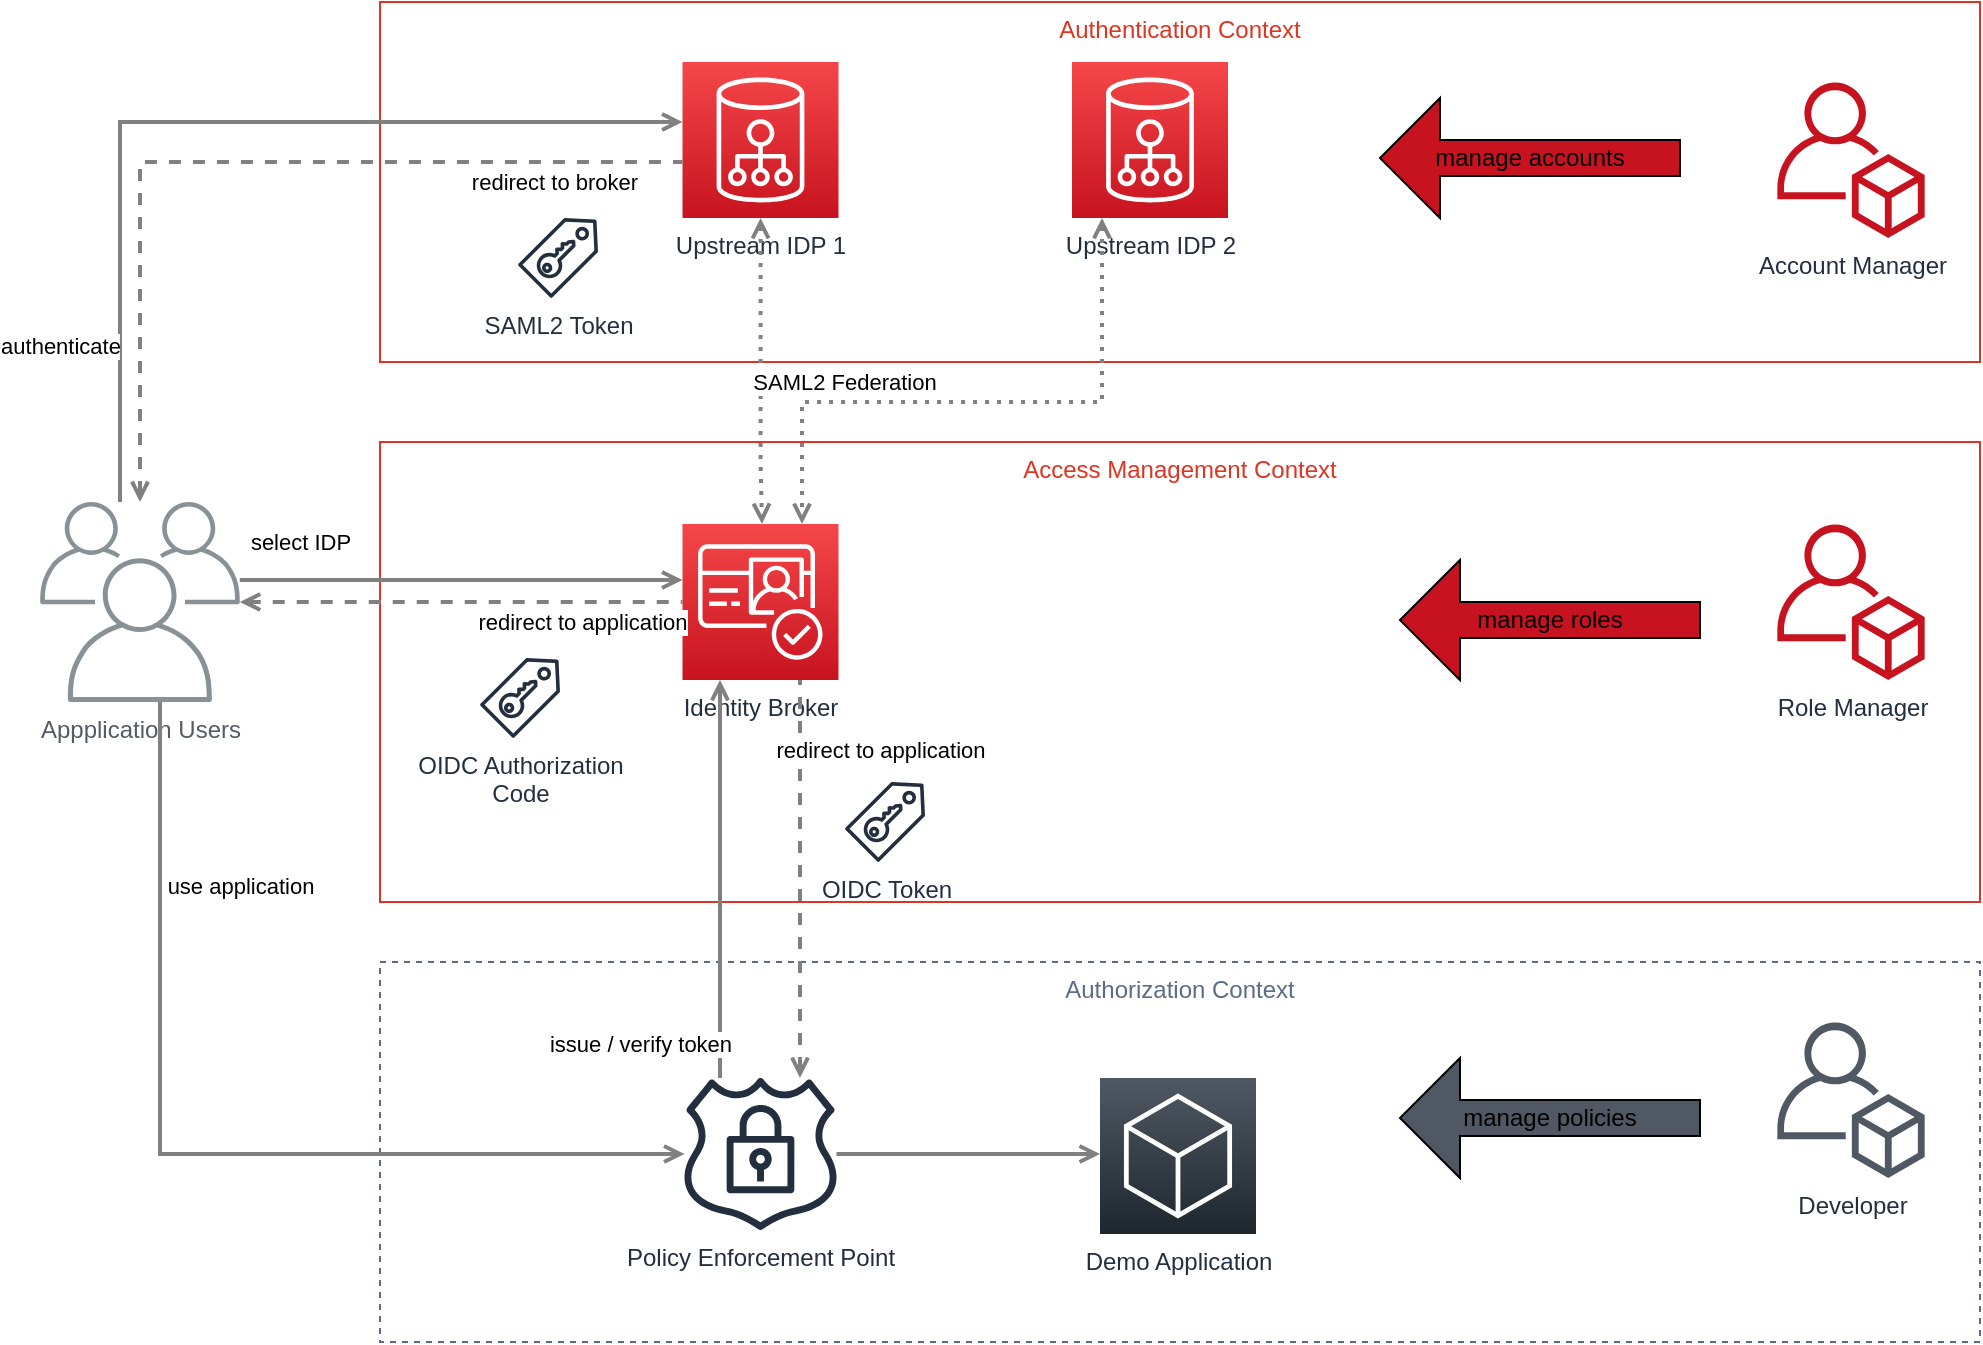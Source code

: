 <mxfile version="13.1.3" type="device"><diagram id="Ht1M8jgEwFfnCIfOTk4-" name="Page-1"><mxGraphModel dx="1422" dy="760" grid="1" gridSize="10" guides="1" tooltips="1" connect="1" arrows="1" fold="1" page="1" pageScale="1" pageWidth="1169" pageHeight="827" math="0" shadow="0"><root><mxCell id="0"/><mxCell id="1" parent="0"/><mxCell id="FM8Gkn-DOZlGeOm8y2Sj-51" value="Authentication Context" style="fillColor=none;strokeColor=#DD3522;verticalAlign=top;fontStyle=0;fontColor=#DD3522;" vertex="1" parent="1"><mxGeometry x="200" y="40" width="800" height="180" as="geometry"/></mxCell><mxCell id="FM8Gkn-DOZlGeOm8y2Sj-50" value="Authorization Context" style="fillColor=none;strokeColor=#5A6C86;dashed=1;verticalAlign=top;fontStyle=0;fontColor=#5A6C86;" vertex="1" parent="1"><mxGeometry x="200" y="520" width="800" height="190" as="geometry"/></mxCell><mxCell id="FM8Gkn-DOZlGeOm8y2Sj-52" value="Access Management Context" style="fillColor=none;strokeColor=#DD3522;verticalAlign=top;fontStyle=0;fontColor=#DD3522;" vertex="1" parent="1"><mxGeometry x="200" y="260" width="800" height="230" as="geometry"/></mxCell><mxCell id="FM8Gkn-DOZlGeOm8y2Sj-3" value="Identity Broker" style="outlineConnect=0;fontColor=#232F3E;gradientColor=#F54749;gradientDirection=north;fillColor=#C7131F;strokeColor=#ffffff;dashed=0;verticalLabelPosition=bottom;verticalAlign=top;align=center;html=1;fontSize=12;fontStyle=0;aspect=fixed;shape=mxgraph.aws4.resourceIcon;resIcon=mxgraph.aws4.cognito;labelBackgroundColor=#ffffff;" vertex="1" parent="1"><mxGeometry x="351.25" y="301" width="78" height="78" as="geometry"/></mxCell><mxCell id="FM8Gkn-DOZlGeOm8y2Sj-6" value="Upstream IDP 1" style="outlineConnect=0;fontColor=#232F3E;gradientColor=#F54749;gradientDirection=north;fillColor=#C7131F;strokeColor=#ffffff;dashed=0;verticalLabelPosition=bottom;verticalAlign=top;align=center;html=1;fontSize=12;fontStyle=0;aspect=fixed;shape=mxgraph.aws4.resourceIcon;resIcon=mxgraph.aws4.cloud_directory;labelBackgroundColor=#ffffff;" vertex="1" parent="1"><mxGeometry x="351.25" y="70" width="78" height="78" as="geometry"/></mxCell><mxCell id="FM8Gkn-DOZlGeOm8y2Sj-7" value="Upstream IDP 2" style="outlineConnect=0;fontColor=#232F3E;gradientColor=#F54749;gradientDirection=north;fillColor=#C7131F;strokeColor=#ffffff;dashed=0;verticalLabelPosition=bottom;verticalAlign=top;align=center;html=1;fontSize=12;fontStyle=0;aspect=fixed;shape=mxgraph.aws4.resourceIcon;resIcon=mxgraph.aws4.cloud_directory;labelBackgroundColor=#ffffff;" vertex="1" parent="1"><mxGeometry x="546" y="70" width="78" height="78" as="geometry"/></mxCell><mxCell id="FM8Gkn-DOZlGeOm8y2Sj-15" style="edgeStyle=orthogonalEdgeStyle;rounded=0;orthogonalLoop=1;jettySize=auto;html=1;startArrow=open;startFill=0;endArrow=open;endFill=0;strokeWidth=2;strokeColor=#808080;dashed=1;dashPattern=1 2;" edge="1" parent="1" source="FM8Gkn-DOZlGeOm8y2Sj-6" target="FM8Gkn-DOZlGeOm8y2Sj-3"><mxGeometry relative="1" as="geometry"><Array as="points"><mxPoint x="390" y="270"/><mxPoint x="391" y="270"/></Array><mxPoint x="571.25" y="208" as="sourcePoint"/><mxPoint x="391.25" y="290" as="targetPoint"/></mxGeometry></mxCell><mxCell id="UEzPUAAOIrF-is8g5C7q-130" value="SAML2 Federation" style="edgeStyle=orthogonalEdgeStyle;rounded=0;orthogonalLoop=1;jettySize=auto;html=1;startArrow=open;startFill=0;endArrow=open;endFill=0;strokeWidth=2;strokeColor=#808080;dashed=1;dashPattern=1 2;" parent="1" source="FM8Gkn-DOZlGeOm8y2Sj-7" target="FM8Gkn-DOZlGeOm8y2Sj-3" edge="1"><mxGeometry x="0.459" y="-10" relative="1" as="geometry"><Array as="points"><mxPoint x="561" y="240"/><mxPoint x="411" y="240"/></Array><mxPoint x="721.25" y="210" as="sourcePoint"/><mxPoint x="301.25" y="269" as="targetPoint"/><mxPoint as="offset"/></mxGeometry></mxCell><mxCell id="FM8Gkn-DOZlGeOm8y2Sj-20" value="Appplication Users" style="outlineConnect=0;gradientColor=none;fontColor=#545B64;strokeColor=none;fillColor=#879196;dashed=0;verticalLabelPosition=bottom;verticalAlign=top;align=center;html=1;fontSize=12;fontStyle=0;aspect=fixed;shape=mxgraph.aws4.illustration_users;pointerEvents=1" vertex="1" parent="1"><mxGeometry x="30" y="290" width="100" height="100" as="geometry"/></mxCell><mxCell id="FM8Gkn-DOZlGeOm8y2Sj-24" value="SAML2 Token" style="outlineConnect=0;fontColor=#232F3E;gradientColor=none;fillColor=#232F3E;strokeColor=none;dashed=0;verticalLabelPosition=bottom;verticalAlign=top;align=center;html=1;fontSize=12;fontStyle=0;aspect=fixed;pointerEvents=1;shape=mxgraph.aws4.saml_token;" vertex="1" parent="1"><mxGeometry x="269" y="148" width="40" height="40" as="geometry"/></mxCell><mxCell id="FM8Gkn-DOZlGeOm8y2Sj-25" value="Demo Application" style="gradientDirection=north;outlineConnect=0;fontColor=#232F3E;gradientColor=#505863;fillColor=#1E262E;strokeColor=#ffffff;dashed=0;verticalLabelPosition=bottom;verticalAlign=top;align=center;html=1;fontSize=12;fontStyle=0;aspect=fixed;shape=mxgraph.aws4.resourceIcon;resIcon=mxgraph.aws4.general;" vertex="1" parent="1"><mxGeometry x="560" y="578" width="78" height="78" as="geometry"/></mxCell><mxCell id="FM8Gkn-DOZlGeOm8y2Sj-26" value="Policy Enforcement Point" style="outlineConnect=0;fontColor=#232F3E;gradientColor=none;fillColor=#232F3E;strokeColor=none;dashed=0;verticalLabelPosition=bottom;verticalAlign=top;align=center;html=1;fontSize=12;fontStyle=0;aspect=fixed;pointerEvents=1;shape=mxgraph.aws4.ssl_padlock;" vertex="1" parent="1"><mxGeometry x="351.25" y="578" width="78" height="76" as="geometry"/></mxCell><mxCell id="FM8Gkn-DOZlGeOm8y2Sj-29" value="authenticate" style="edgeStyle=orthogonalEdgeStyle;rounded=0;orthogonalLoop=1;jettySize=auto;html=1;startArrow=none;startFill=0;endArrow=open;endFill=0;strokeWidth=2;strokeColor=#808080;" edge="1" parent="1" source="FM8Gkn-DOZlGeOm8y2Sj-20" target="FM8Gkn-DOZlGeOm8y2Sj-6"><mxGeometry x="-0.668" y="30" relative="1" as="geometry"><Array as="points"><mxPoint x="70" y="100"/></Array><mxPoint x="90" y="280" as="sourcePoint"/><mxPoint x="240" y="160" as="targetPoint"/><mxPoint as="offset"/></mxGeometry></mxCell><mxCell id="FM8Gkn-DOZlGeOm8y2Sj-30" style="edgeStyle=orthogonalEdgeStyle;rounded=0;orthogonalLoop=1;jettySize=auto;html=1;startArrow=none;startFill=0;endArrow=open;endFill=0;strokeWidth=2;strokeColor=#808080;" edge="1" parent="1" source="FM8Gkn-DOZlGeOm8y2Sj-20" target="FM8Gkn-DOZlGeOm8y2Sj-3"><mxGeometry relative="1" as="geometry"><Array as="points"><mxPoint x="240" y="329"/><mxPoint x="240" y="329"/></Array><mxPoint x="100" y="330" as="sourcePoint"/><mxPoint x="270" y="169" as="targetPoint"/></mxGeometry></mxCell><mxCell id="FM8Gkn-DOZlGeOm8y2Sj-34" value="select IDP" style="edgeLabel;html=1;align=center;verticalAlign=middle;resizable=0;points=[];" vertex="1" connectable="0" parent="FM8Gkn-DOZlGeOm8y2Sj-30"><mxGeometry x="-0.515" y="20" relative="1" as="geometry"><mxPoint x="-23.4" y="1" as="offset"/></mxGeometry></mxCell><mxCell id="FM8Gkn-DOZlGeOm8y2Sj-31" value="OIDC Token" style="outlineConnect=0;fontColor=#232F3E;gradientColor=none;fillColor=#232F3E;strokeColor=none;dashed=0;verticalLabelPosition=bottom;verticalAlign=top;align=center;html=1;fontSize=12;fontStyle=0;aspect=fixed;pointerEvents=1;shape=mxgraph.aws4.saml_token;" vertex="1" parent="1"><mxGeometry x="432.5" y="430" width="40" height="40" as="geometry"/></mxCell><mxCell id="FM8Gkn-DOZlGeOm8y2Sj-32" value="redirect to broker" style="edgeStyle=orthogonalEdgeStyle;rounded=0;orthogonalLoop=1;jettySize=auto;html=1;startArrow=open;startFill=0;endArrow=none;endFill=0;strokeWidth=2;strokeColor=#808080;dashed=1;" edge="1" parent="1" source="FM8Gkn-DOZlGeOm8y2Sj-20" target="FM8Gkn-DOZlGeOm8y2Sj-6"><mxGeometry x="0.707" y="-10" relative="1" as="geometry"><Array as="points"><mxPoint x="80" y="120"/></Array><mxPoint x="80" y="320" as="sourcePoint"/><mxPoint x="260" y="170" as="targetPoint"/><mxPoint as="offset"/></mxGeometry></mxCell><mxCell id="FM8Gkn-DOZlGeOm8y2Sj-33" style="edgeStyle=orthogonalEdgeStyle;rounded=0;orthogonalLoop=1;jettySize=auto;html=1;startArrow=open;startFill=0;endArrow=none;endFill=0;strokeWidth=2;strokeColor=#808080;dashed=1;" edge="1" parent="1" source="FM8Gkn-DOZlGeOm8y2Sj-20" target="FM8Gkn-DOZlGeOm8y2Sj-3"><mxGeometry relative="1" as="geometry"><Array as="points"><mxPoint x="240" y="340"/><mxPoint x="240" y="340"/></Array><mxPoint x="139.905" y="390" as="sourcePoint"/><mxPoint x="260" y="330" as="targetPoint"/></mxGeometry></mxCell><mxCell id="FM8Gkn-DOZlGeOm8y2Sj-35" value="redirect to application" style="edgeLabel;html=1;align=center;verticalAlign=middle;resizable=0;points=[];" vertex="1" connectable="0" parent="FM8Gkn-DOZlGeOm8y2Sj-33"><mxGeometry x="0.137" relative="1" as="geometry"><mxPoint x="44.6" y="10" as="offset"/></mxGeometry></mxCell><mxCell id="FM8Gkn-DOZlGeOm8y2Sj-36" style="edgeStyle=orthogonalEdgeStyle;rounded=0;orthogonalLoop=1;jettySize=auto;html=1;startArrow=none;startFill=0;endArrow=open;endFill=0;strokeWidth=2;strokeColor=#808080;" edge="1" parent="1" source="FM8Gkn-DOZlGeOm8y2Sj-20" target="FM8Gkn-DOZlGeOm8y2Sj-26"><mxGeometry relative="1" as="geometry"><Array as="points"><mxPoint x="90" y="616"/></Array><mxPoint x="139.905" y="390" as="sourcePoint"/><mxPoint x="370" y="640" as="targetPoint"/></mxGeometry></mxCell><mxCell id="FM8Gkn-DOZlGeOm8y2Sj-37" value="use application" style="edgeLabel;html=1;align=center;verticalAlign=middle;resizable=0;points=[];" vertex="1" connectable="0" parent="FM8Gkn-DOZlGeOm8y2Sj-36"><mxGeometry x="-0.515" y="20" relative="1" as="geometry"><mxPoint x="20" y="-27" as="offset"/></mxGeometry></mxCell><mxCell id="FM8Gkn-DOZlGeOm8y2Sj-40" style="edgeStyle=orthogonalEdgeStyle;rounded=0;orthogonalLoop=1;jettySize=auto;html=1;startArrow=none;startFill=0;endArrow=open;endFill=0;strokeWidth=2;strokeColor=#808080;" edge="1" parent="1" source="FM8Gkn-DOZlGeOm8y2Sj-26" target="FM8Gkn-DOZlGeOm8y2Sj-3"><mxGeometry relative="1" as="geometry"><Array as="points"><mxPoint x="370" y="440"/><mxPoint x="370" y="440"/></Array><mxPoint x="337.777" y="559" as="sourcePoint"/><mxPoint x="480" y="559" as="targetPoint"/></mxGeometry></mxCell><mxCell id="FM8Gkn-DOZlGeOm8y2Sj-41" value="issue / verify token" style="edgeLabel;html=1;align=center;verticalAlign=middle;resizable=0;points=[];" vertex="1" connectable="0" parent="FM8Gkn-DOZlGeOm8y2Sj-40"><mxGeometry x="0.012" y="1" relative="1" as="geometry"><mxPoint x="-39" y="83" as="offset"/></mxGeometry></mxCell><mxCell id="FM8Gkn-DOZlGeOm8y2Sj-42" style="edgeStyle=orthogonalEdgeStyle;rounded=0;orthogonalLoop=1;jettySize=auto;html=1;startArrow=open;startFill=0;endArrow=none;endFill=0;strokeWidth=2;strokeColor=#808080;dashed=1;" edge="1" parent="1" source="FM8Gkn-DOZlGeOm8y2Sj-26" target="FM8Gkn-DOZlGeOm8y2Sj-3"><mxGeometry relative="1" as="geometry"><Array as="points"><mxPoint x="410" y="400"/><mxPoint x="410" y="400"/></Array><mxPoint x="139.905" y="400" as="sourcePoint"/><mxPoint x="361.25" y="340" as="targetPoint"/></mxGeometry></mxCell><mxCell id="FM8Gkn-DOZlGeOm8y2Sj-43" value="redirect to application" style="edgeLabel;html=1;align=center;verticalAlign=middle;resizable=0;points=[];" vertex="1" connectable="0" parent="FM8Gkn-DOZlGeOm8y2Sj-42"><mxGeometry x="0.137" relative="1" as="geometry"><mxPoint x="40" y="-51" as="offset"/></mxGeometry></mxCell><mxCell id="FM8Gkn-DOZlGeOm8y2Sj-44" value="OIDC Authorization&lt;br&gt;Code" style="outlineConnect=0;fontColor=#232F3E;gradientColor=none;fillColor=#232F3E;strokeColor=none;dashed=0;verticalLabelPosition=bottom;verticalAlign=top;align=center;html=1;fontSize=12;fontStyle=0;aspect=fixed;pointerEvents=1;shape=mxgraph.aws4.saml_token;" vertex="1" parent="1"><mxGeometry x="250" y="368" width="40" height="40" as="geometry"/></mxCell><mxCell id="FM8Gkn-DOZlGeOm8y2Sj-45" style="edgeStyle=orthogonalEdgeStyle;rounded=0;orthogonalLoop=1;jettySize=auto;html=1;startArrow=none;startFill=0;endArrow=open;endFill=0;strokeWidth=2;strokeColor=#808080;" edge="1" parent="1" source="FM8Gkn-DOZlGeOm8y2Sj-26" target="FM8Gkn-DOZlGeOm8y2Sj-25"><mxGeometry relative="1" as="geometry"><Array as="points"><mxPoint x="550" y="616"/><mxPoint x="550" y="616"/></Array><mxPoint x="100" y="510" as="sourcePoint"/><mxPoint x="361.473" y="628" as="targetPoint"/></mxGeometry></mxCell><mxCell id="FM8Gkn-DOZlGeOm8y2Sj-48" value="Account Manager" style="outlineConnect=0;fontColor=#232F3E;gradientColor=none;fillColor=#C7131F;strokeColor=none;dashed=0;verticalLabelPosition=bottom;verticalAlign=top;align=center;html=1;fontSize=12;fontStyle=0;aspect=fixed;pointerEvents=1;shape=mxgraph.aws4.organizations_account;" vertex="1" parent="1"><mxGeometry x="898.5" y="80" width="74" height="78" as="geometry"/></mxCell><mxCell id="FM8Gkn-DOZlGeOm8y2Sj-55" value="Role Manager" style="outlineConnect=0;fontColor=#232F3E;gradientColor=none;fillColor=#C7131F;strokeColor=none;dashed=0;verticalLabelPosition=bottom;verticalAlign=top;align=center;html=1;fontSize=12;fontStyle=0;aspect=fixed;pointerEvents=1;shape=mxgraph.aws4.organizations_account;" vertex="1" parent="1"><mxGeometry x="898.5" y="301" width="74" height="78" as="geometry"/></mxCell><mxCell id="FM8Gkn-DOZlGeOm8y2Sj-57" value="Developer" style="outlineConnect=0;fontColor=#232F3E;gradientColor=none;fillColor=#505863;strokeColor=none;dashed=0;verticalLabelPosition=bottom;verticalAlign=top;align=center;html=1;fontSize=12;fontStyle=0;aspect=fixed;pointerEvents=1;shape=mxgraph.aws4.organizations_account;" vertex="1" parent="1"><mxGeometry x="898.5" y="550" width="74" height="78" as="geometry"/></mxCell><mxCell id="FM8Gkn-DOZlGeOm8y2Sj-60" value="manage accounts" style="shape=singleArrow;direction=west;whiteSpace=wrap;html=1;fillColor=#C7131F;" vertex="1" parent="1"><mxGeometry x="700" y="88" width="150" height="60" as="geometry"/></mxCell><mxCell id="FM8Gkn-DOZlGeOm8y2Sj-61" value="manage roles" style="shape=singleArrow;direction=west;whiteSpace=wrap;html=1;fillColor=#C7131F;" vertex="1" parent="1"><mxGeometry x="710" y="319" width="150" height="60" as="geometry"/></mxCell><mxCell id="FM8Gkn-DOZlGeOm8y2Sj-62" value="manage policies" style="shape=singleArrow;direction=west;whiteSpace=wrap;html=1;fillColor=#505863;" vertex="1" parent="1"><mxGeometry x="710" y="568" width="150" height="60" as="geometry"/></mxCell></root></mxGraphModel></diagram></mxfile>
